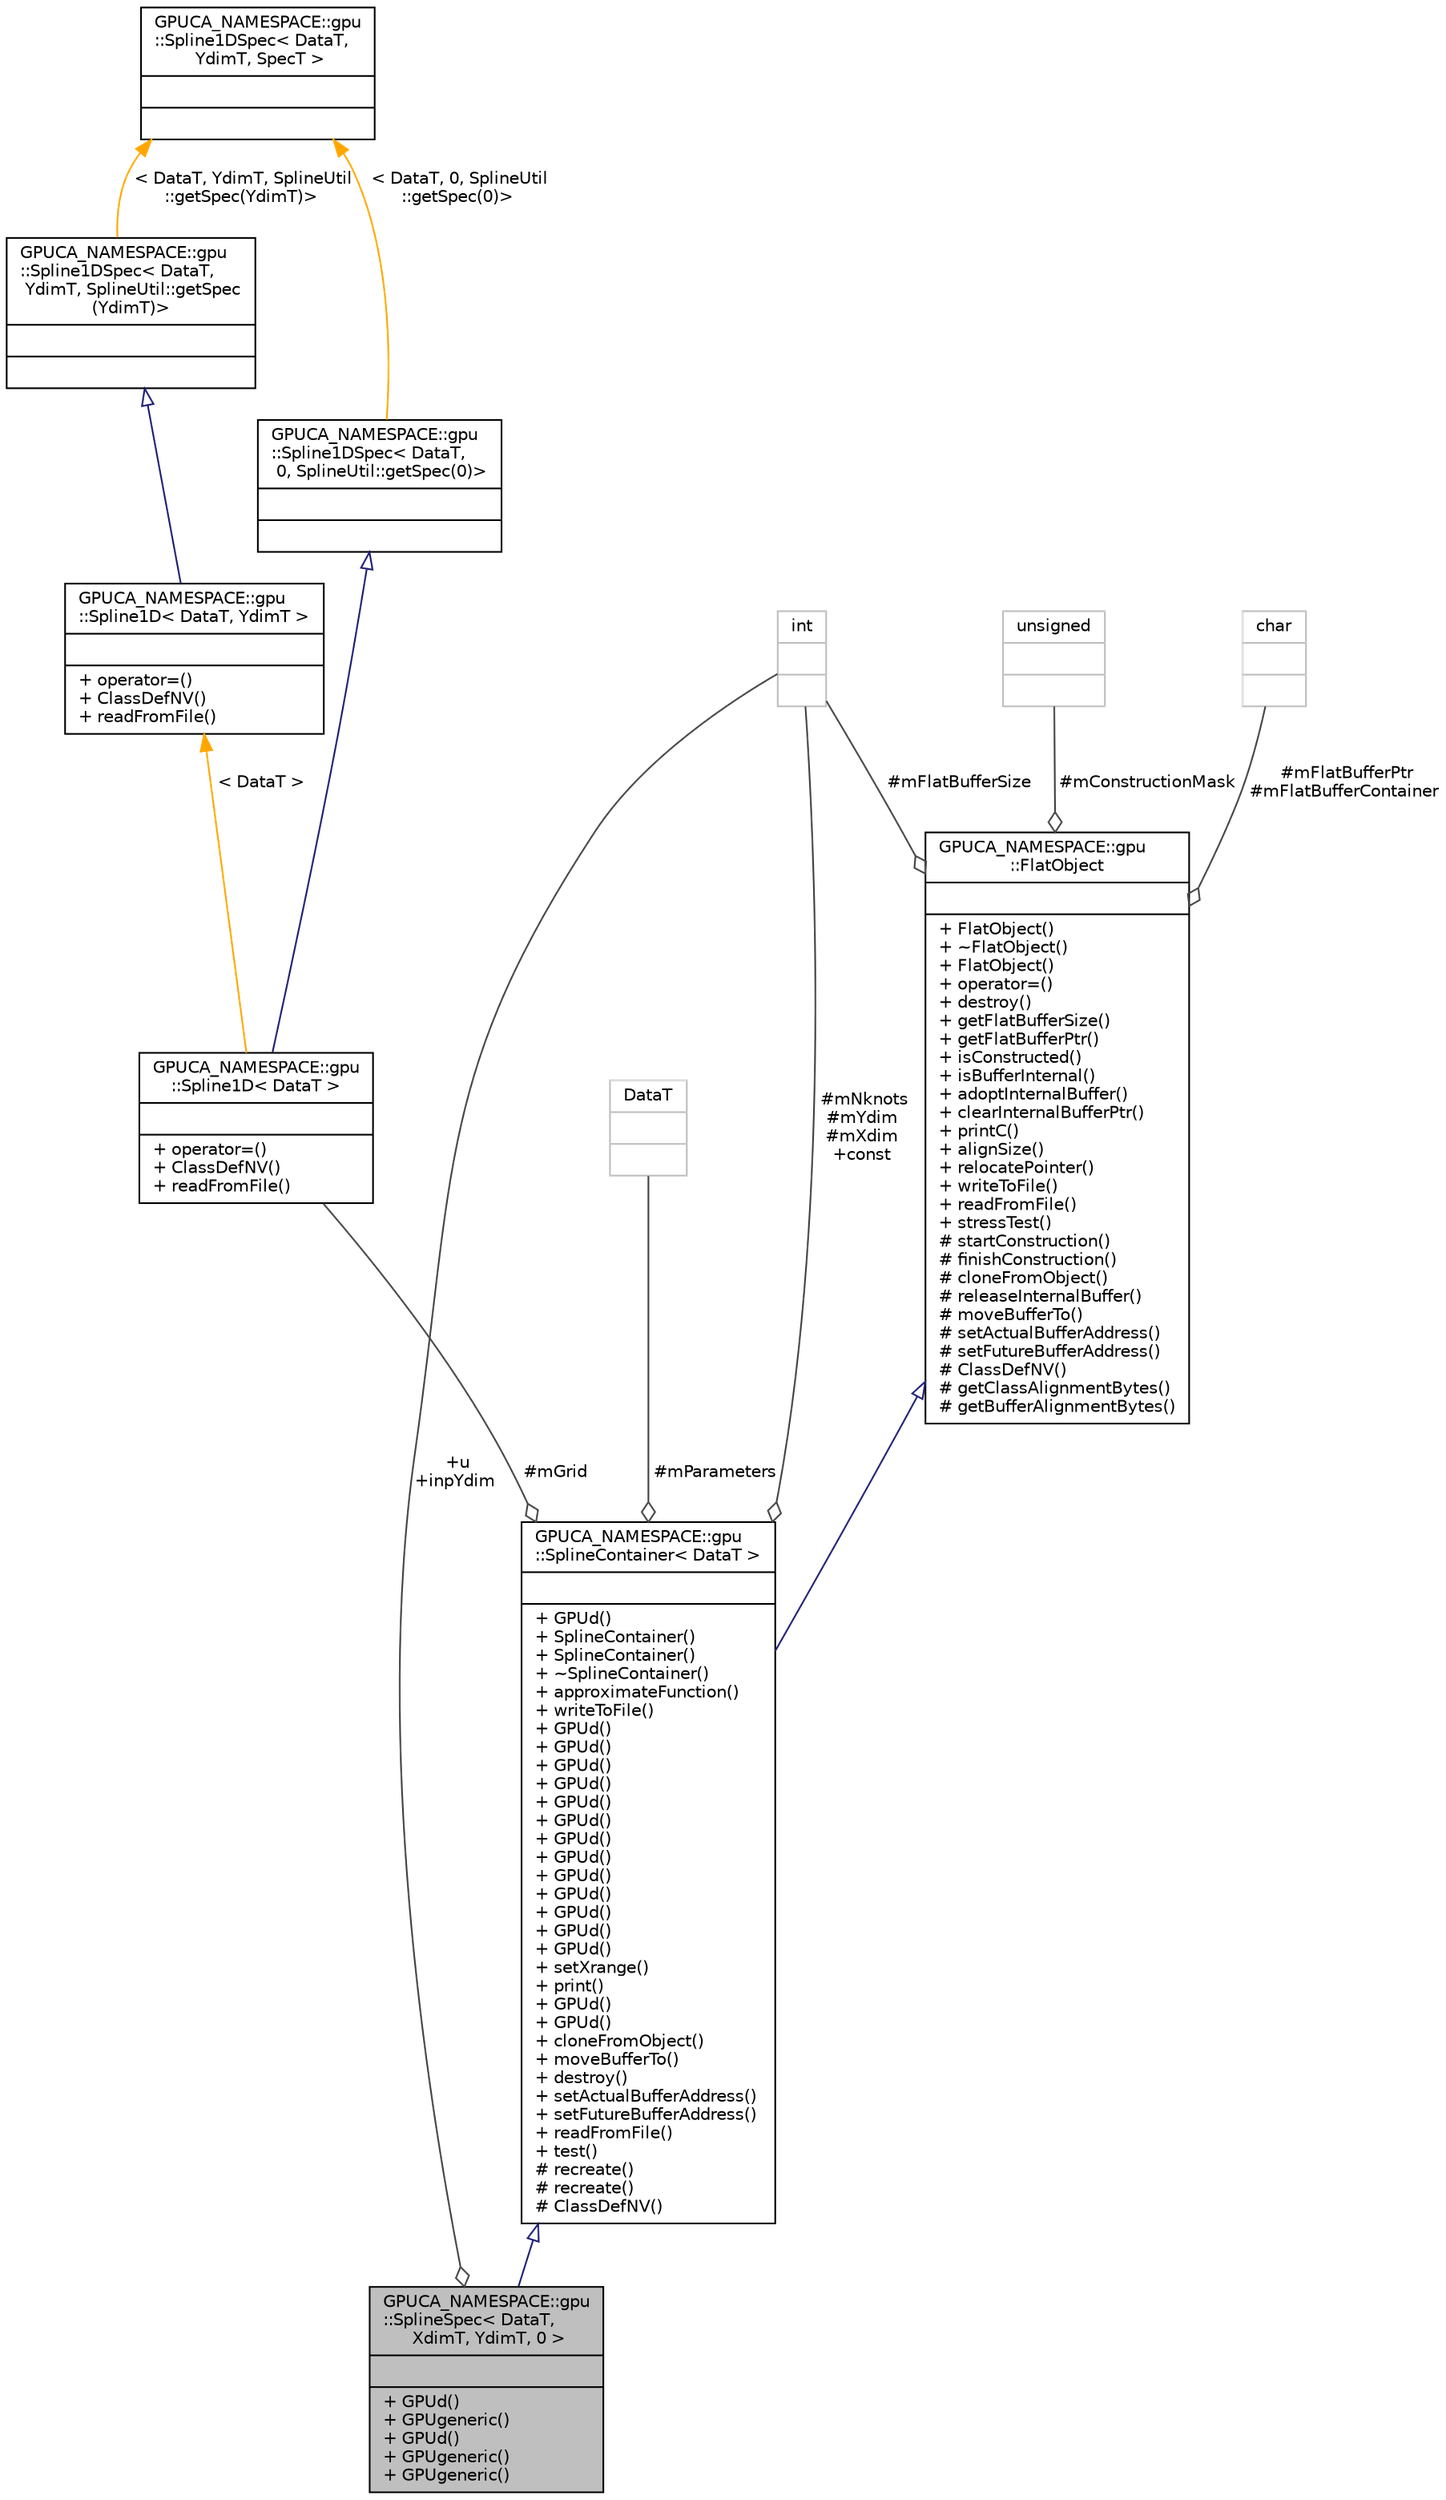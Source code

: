 digraph "GPUCA_NAMESPACE::gpu::SplineSpec&lt; DataT, XdimT, YdimT, 0 &gt;"
{
 // INTERACTIVE_SVG=YES
  bgcolor="transparent";
  edge [fontname="Helvetica",fontsize="10",labelfontname="Helvetica",labelfontsize="10"];
  node [fontname="Helvetica",fontsize="10",shape=record];
  Node5 [label="{GPUCA_NAMESPACE::gpu\l::SplineSpec\< DataT,\l XdimT, YdimT, 0 \>\n||+ GPUd()\l+ GPUgeneric()\l+ GPUd()\l+ GPUgeneric()\l+ GPUgeneric()\l}",height=0.2,width=0.4,color="black", fillcolor="grey75", style="filled", fontcolor="black"];
  Node6 -> Node5 [dir="back",color="midnightblue",fontsize="10",style="solid",arrowtail="onormal",fontname="Helvetica"];
  Node6 [label="{GPUCA_NAMESPACE::gpu\l::SplineContainer\< DataT \>\n||+ GPUd()\l+ SplineContainer()\l+ SplineContainer()\l+ ~SplineContainer()\l+ approximateFunction()\l+ writeToFile()\l+ GPUd()\l+ GPUd()\l+ GPUd()\l+ GPUd()\l+ GPUd()\l+ GPUd()\l+ GPUd()\l+ GPUd()\l+ GPUd()\l+ GPUd()\l+ GPUd()\l+ GPUd()\l+ GPUd()\l+ setXrange()\l+ print()\l+ GPUd()\l+ GPUd()\l+ cloneFromObject()\l+ moveBufferTo()\l+ destroy()\l+ setActualBufferAddress()\l+ setFutureBufferAddress()\l+ readFromFile()\l+ test()\l# recreate()\l# recreate()\l# ClassDefNV()\l}",height=0.2,width=0.4,color="black",URL="$d1/dc2/classGPUCA__NAMESPACE_1_1gpu_1_1SplineContainer.html"];
  Node7 -> Node6 [dir="back",color="midnightblue",fontsize="10",style="solid",arrowtail="onormal",fontname="Helvetica"];
  Node7 [label="{GPUCA_NAMESPACE::gpu\l::FlatObject\n||+ FlatObject()\l+ ~FlatObject()\l+ FlatObject()\l+ operator=()\l+ destroy()\l+ getFlatBufferSize()\l+ getFlatBufferPtr()\l+ isConstructed()\l+ isBufferInternal()\l+ adoptInternalBuffer()\l+ clearInternalBufferPtr()\l+ printC()\l+ alignSize()\l+ relocatePointer()\l+ writeToFile()\l+ readFromFile()\l+ stressTest()\l# startConstruction()\l# finishConstruction()\l# cloneFromObject()\l# releaseInternalBuffer()\l# moveBufferTo()\l# setActualBufferAddress()\l# setFutureBufferAddress()\l# ClassDefNV()\l# getClassAlignmentBytes()\l# getBufferAlignmentBytes()\l}",height=0.2,width=0.4,color="black",URL="$dc/d5e/classGPUCA__NAMESPACE_1_1gpu_1_1FlatObject.html",tooltip="GPUCA_GPUCODE. "];
  Node8 -> Node7 [color="grey25",fontsize="10",style="solid",label=" #mFlatBufferPtr\n#mFlatBufferContainer" ,arrowhead="odiamond",fontname="Helvetica"];
  Node8 [label="{char\n||}",height=0.2,width=0.4,color="grey75"];
  Node9 -> Node7 [color="grey25",fontsize="10",style="solid",label=" #mFlatBufferSize" ,arrowhead="odiamond",fontname="Helvetica"];
  Node9 [label="{int\n||}",height=0.2,width=0.4,color="grey75"];
  Node10 -> Node7 [color="grey25",fontsize="10",style="solid",label=" #mConstructionMask" ,arrowhead="odiamond",fontname="Helvetica"];
  Node10 [label="{unsigned\n||}",height=0.2,width=0.4,color="grey75"];
  Node11 -> Node6 [color="grey25",fontsize="10",style="solid",label=" #mParameters" ,arrowhead="odiamond",fontname="Helvetica"];
  Node11 [label="{DataT\n||}",height=0.2,width=0.4,color="grey75"];
  Node12 -> Node6 [color="grey25",fontsize="10",style="solid",label=" #mGrid" ,arrowhead="odiamond",fontname="Helvetica"];
  Node12 [label="{GPUCA_NAMESPACE::gpu\l::Spline1D\< DataT \>\n||+ operator=()\l+ ClassDefNV()\l+ readFromFile()\l}",height=0.2,width=0.4,color="black",URL="$d0/d36/classGPUCA__NAMESPACE_1_1gpu_1_1Spline1D.html"];
  Node13 -> Node12 [dir="back",color="midnightblue",fontsize="10",style="solid",arrowtail="onormal",fontname="Helvetica"];
  Node13 [label="{GPUCA_NAMESPACE::gpu\l::Spline1DSpec\< DataT,\l 0, SplineUtil::getSpec(0)\>\n||}",height=0.2,width=0.4,color="black",URL="$db/d2c/classGPUCA__NAMESPACE_1_1gpu_1_1Spline1DSpec.html"];
  Node14 -> Node13 [dir="back",color="orange",fontsize="10",style="solid",label=" \< DataT, 0, SplineUtil\l::getSpec(0)\>" ,fontname="Helvetica"];
  Node14 [label="{GPUCA_NAMESPACE::gpu\l::Spline1DSpec\< DataT,\l YdimT, SpecT \>\n||}",height=0.2,width=0.4,color="black",URL="$db/d2c/classGPUCA__NAMESPACE_1_1gpu_1_1Spline1DSpec.html"];
  Node15 -> Node12 [dir="back",color="orange",fontsize="10",style="solid",label=" \< DataT \>" ,fontname="Helvetica"];
  Node15 [label="{GPUCA_NAMESPACE::gpu\l::Spline1D\< DataT, YdimT \>\n||+ operator=()\l+ ClassDefNV()\l+ readFromFile()\l}",height=0.2,width=0.4,color="black",URL="$d0/d36/classGPUCA__NAMESPACE_1_1gpu_1_1Spline1D.html"];
  Node16 -> Node15 [dir="back",color="midnightblue",fontsize="10",style="solid",arrowtail="onormal",fontname="Helvetica"];
  Node16 [label="{GPUCA_NAMESPACE::gpu\l::Spline1DSpec\< DataT,\l YdimT, SplineUtil::getSpec\l(YdimT)\>\n||}",height=0.2,width=0.4,color="black",URL="$db/d2c/classGPUCA__NAMESPACE_1_1gpu_1_1Spline1DSpec.html"];
  Node14 -> Node16 [dir="back",color="orange",fontsize="10",style="solid",label=" \< DataT, YdimT, SplineUtil\l::getSpec(YdimT)\>" ,fontname="Helvetica"];
  Node9 -> Node6 [color="grey25",fontsize="10",style="solid",label=" #mNknots\n#mYdim\n#mXdim\n+const" ,arrowhead="odiamond",fontname="Helvetica"];
  Node9 -> Node5 [color="grey25",fontsize="10",style="solid",label=" +u\n+inpYdim" ,arrowhead="odiamond",fontname="Helvetica"];
}
